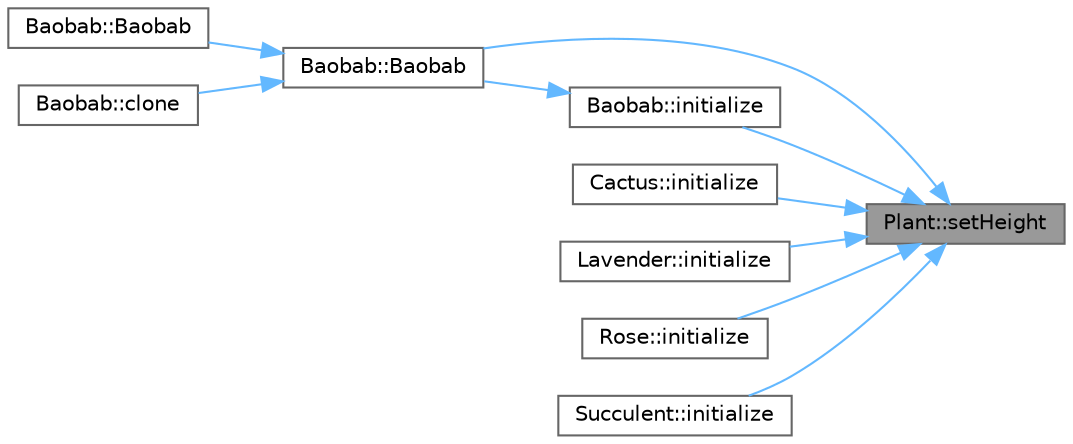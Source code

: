 digraph "Plant::setHeight"
{
 // INTERACTIVE_SVG=YES
 // LATEX_PDF_SIZE
  bgcolor="transparent";
  edge [fontname=Helvetica,fontsize=10,labelfontname=Helvetica,labelfontsize=10];
  node [fontname=Helvetica,fontsize=10,shape=box,height=0.2,width=0.4];
  rankdir="RL";
  Node1 [id="Node000001",label="Plant::setHeight",height=0.2,width=0.4,color="gray40", fillcolor="grey60", style="filled", fontcolor="black",tooltip=" "];
  Node1 -> Node2 [id="edge1_Node000001_Node000002",dir="back",color="steelblue1",style="solid",tooltip=" "];
  Node2 [id="Node000002",label="Baobab::Baobab",height=0.2,width=0.4,color="grey40", fillcolor="white", style="filled",URL="$class_baobab.html#ae32ebd2a188cb2800c39ea3a2561503b",tooltip="Default constructor."];
  Node2 -> Node3 [id="edge2_Node000002_Node000003",dir="back",color="steelblue1",style="solid",tooltip=" "];
  Node3 [id="Node000003",label="Baobab::Baobab",height=0.2,width=0.4,color="grey40", fillcolor="white", style="filled",URL="$class_baobab.html#a379a85e2e1b35875fc1518ed0ece370e",tooltip=" "];
  Node2 -> Node4 [id="edge3_Node000002_Node000004",dir="back",color="steelblue1",style="solid",tooltip=" "];
  Node4 [id="Node000004",label="Baobab::clone",height=0.2,width=0.4,color="grey40", fillcolor="white", style="filled",URL="$class_baobab.html#a3eefc8a447930fbcbe4fbbe0895a8452",tooltip="Pure virtual clone method for Prototype pattern."];
  Node1 -> Node5 [id="edge4_Node000001_Node000005",dir="back",color="steelblue1",style="solid",tooltip=" "];
  Node5 [id="Node000005",label="Baobab::initialize",height=0.2,width=0.4,color="grey40", fillcolor="white", style="filled",URL="$class_baobab.html#a90d795952136301975161a76a87302cb",tooltip="Initialize plant-specific values."];
  Node5 -> Node2 [id="edge5_Node000005_Node000002",dir="back",color="steelblue1",style="solid",tooltip=" "];
  Node1 -> Node6 [id="edge6_Node000001_Node000006",dir="back",color="steelblue1",style="solid",tooltip=" "];
  Node6 [id="Node000006",label="Cactus::initialize",height=0.2,width=0.4,color="grey40", fillcolor="white", style="filled",URL="$class_cactus.html#ae4cfd8be6b94b4d5e184c1418fa20573",tooltip="Initialize cactus-specific attributes."];
  Node1 -> Node7 [id="edge7_Node000001_Node000007",dir="back",color="steelblue1",style="solid",tooltip=" "];
  Node7 [id="Node000007",label="Lavender::initialize",height=0.2,width=0.4,color="grey40", fillcolor="white", style="filled",URL="$class_lavender.html#ad94ae4804300840b8cd6f8fc4f804196",tooltip="Initialize lavender-specific attributes."];
  Node1 -> Node8 [id="edge8_Node000001_Node000008",dir="back",color="steelblue1",style="solid",tooltip=" "];
  Node8 [id="Node000008",label="Rose::initialize",height=0.2,width=0.4,color="grey40", fillcolor="white", style="filled",URL="$class_rose.html#a56681c9d663472a4d0f600cd29b45049",tooltip="Initialize rose-specific attributes."];
  Node1 -> Node9 [id="edge9_Node000001_Node000009",dir="back",color="steelblue1",style="solid",tooltip=" "];
  Node9 [id="Node000009",label="Succulent::initialize",height=0.2,width=0.4,color="grey40", fillcolor="white", style="filled",URL="$class_succulent.html#a412e02765d1a36f4cc88e4627ed06720",tooltip="Initialize succulent-specific attributes."];
}
